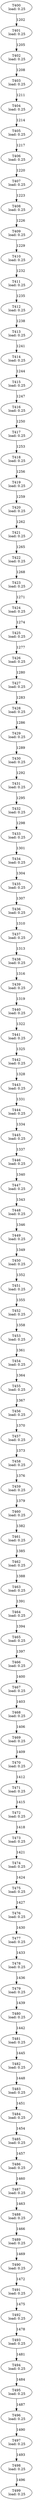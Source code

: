 digraph taskgraph {
	T400 [label= "T400\n load: 0.25"];
	T401 [label= "T401\n load: 0.25"];
	T400 -> T401[label=1202];
	T402 [label= "T402\n load: 0.25"];
	T401 -> T402[label=1205];
	T403 [label= "T403\n load: 0.25"];
	T402 -> T403[label=1208];
	T404 [label= "T404\n load: 0.25"];
	T403 -> T404[label=1211];
	T405 [label= "T405\n load: 0.25"];
	T404 -> T405[label=1214];
	T406 [label= "T406\n load: 0.25"];
	T405 -> T406[label=1217];
	T407 [label= "T407\n load: 0.25"];
	T406 -> T407[label=1220];
	T408 [label= "T408\n load: 0.25"];
	T407 -> T408[label=1223];
	T409 [label= "T409\n load: 0.25"];
	T408 -> T409[label=1226];
	T410 [label= "T410\n load: 0.25"];
	T409 -> T410[label=1229];
	T411 [label= "T411\n load: 0.25"];
	T410 -> T411[label=1232];
	T412 [label= "T412\n load: 0.25"];
	T411 -> T412[label=1235];
	T413 [label= "T413\n load: 0.25"];
	T412 -> T413[label=1238];
	T414 [label= "T414\n load: 0.25"];
	T413 -> T414[label=1241];
	T415 [label= "T415\n load: 0.25"];
	T414 -> T415[label=1244];
	T416 [label= "T416\n load: 0.25"];
	T415 -> T416[label=1247];
	T417 [label= "T417\n load: 0.25"];
	T416 -> T417[label=1250];
	T418 [label= "T418\n load: 0.25"];
	T417 -> T418[label=1253];
	T419 [label= "T419\n load: 0.25"];
	T418 -> T419[label=1256];
	T420 [label= "T420\n load: 0.25"];
	T419 -> T420[label=1259];
	T421 [label= "T421\n load: 0.25"];
	T420 -> T421[label=1262];
	T422 [label= "T422\n load: 0.25"];
	T421 -> T422[label=1265];
	T423 [label= "T423\n load: 0.25"];
	T422 -> T423[label=1268];
	T424 [label= "T424\n load: 0.25"];
	T423 -> T424[label=1271];
	T425 [label= "T425\n load: 0.25"];
	T424 -> T425[label=1274];
	T426 [label= "T426\n load: 0.25"];
	T425 -> T426[label=1277];
	T427 [label= "T427\n load: 0.25"];
	T426 -> T427[label=1280];
	T428 [label= "T428\n load: 0.25"];
	T427 -> T428[label=1283];
	T429 [label= "T429\n load: 0.25"];
	T428 -> T429[label=1286];
	T430 [label= "T430\n load: 0.25"];
	T429 -> T430[label=1289];
	T431 [label= "T431\n load: 0.25"];
	T430 -> T431[label=1292];
	T432 [label= "T432\n load: 0.25"];
	T431 -> T432[label=1295];
	T433 [label= "T433\n load: 0.25"];
	T432 -> T433[label=1298];
	T434 [label= "T434\n load: 0.25"];
	T433 -> T434[label=1301];
	T435 [label= "T435\n load: 0.25"];
	T434 -> T435[label=1304];
	T436 [label= "T436\n load: 0.25"];
	T435 -> T436[label=1307];
	T437 [label= "T437\n load: 0.25"];
	T436 -> T437[label=1310];
	T438 [label= "T438\n load: 0.25"];
	T437 -> T438[label=1313];
	T439 [label= "T439\n load: 0.25"];
	T438 -> T439[label=1316];
	T440 [label= "T440\n load: 0.25"];
	T439 -> T440[label=1319];
	T441 [label= "T441\n load: 0.25"];
	T440 -> T441[label=1322];
	T442 [label= "T442\n load: 0.25"];
	T441 -> T442[label=1325];
	T443 [label= "T443\n load: 0.25"];
	T442 -> T443[label=1328];
	T444 [label= "T444\n load: 0.25"];
	T443 -> T444[label=1331];
	T445 [label= "T445\n load: 0.25"];
	T444 -> T445[label=1334];
	T446 [label= "T446\n load: 0.25"];
	T445 -> T446[label=1337];
	T447 [label= "T447\n load: 0.25"];
	T446 -> T447[label=1340];
	T448 [label= "T448\n load: 0.25"];
	T447 -> T448[label=1343];
	T449 [label= "T449\n load: 0.25"];
	T448 -> T449[label=1346];
	T450 [label= "T450\n load: 0.25"];
	T449 -> T450[label=1349];
	T451 [label= "T451\n load: 0.25"];
	T450 -> T451[label=1352];
	T452 [label= "T452\n load: 0.25"];
	T451 -> T452[label=1355];
	T453 [label= "T453\n load: 0.25"];
	T452 -> T453[label=1358];
	T454 [label= "T454\n load: 0.25"];
	T453 -> T454[label=1361];
	T455 [label= "T455\n load: 0.25"];
	T454 -> T455[label=1364];
	T456 [label= "T456\n load: 0.25"];
	T455 -> T456[label=1367];
	T457 [label= "T457\n load: 0.25"];
	T456 -> T457[label=1370];
	T458 [label= "T458\n load: 0.25"];
	T457 -> T458[label=1373];
	T459 [label= "T459\n load: 0.25"];
	T458 -> T459[label=1376];
	T460 [label= "T460\n load: 0.25"];
	T459 -> T460[label=1379];
	T461 [label= "T461\n load: 0.25"];
	T460 -> T461[label=1382];
	T462 [label= "T462\n load: 0.25"];
	T461 -> T462[label=1385];
	T463 [label= "T463\n load: 0.25"];
	T462 -> T463[label=1388];
	T464 [label= "T464\n load: 0.25"];
	T463 -> T464[label=1391];
	T465 [label= "T465\n load: 0.25"];
	T464 -> T465[label=1394];
	T466 [label= "T466\n load: 0.25"];
	T465 -> T466[label=1397];
	T467 [label= "T467\n load: 0.25"];
	T466 -> T467[label=1400];
	T468 [label= "T468\n load: 0.25"];
	T467 -> T468[label=1403];
	T469 [label= "T469\n load: 0.25"];
	T468 -> T469[label=1406];
	T470 [label= "T470\n load: 0.25"];
	T469 -> T470[label=1409];
	T471 [label= "T471\n load: 0.25"];
	T470 -> T471[label=1412];
	T472 [label= "T472\n load: 0.25"];
	T471 -> T472[label=1415];
	T473 [label= "T473\n load: 0.25"];
	T472 -> T473[label=1418];
	T474 [label= "T474\n load: 0.25"];
	T473 -> T474[label=1421];
	T475 [label= "T475\n load: 0.25"];
	T474 -> T475[label=1424];
	T476 [label= "T476\n load: 0.25"];
	T475 -> T476[label=1427];
	T477 [label= "T477\n load: 0.25"];
	T476 -> T477[label=1430];
	T478 [label= "T478\n load: 0.25"];
	T477 -> T478[label=1433];
	T479 [label= "T479\n load: 0.25"];
	T478 -> T479[label=1436];
	T480 [label= "T480\n load: 0.25"];
	T479 -> T480[label=1439];
	T481 [label= "T481\n load: 0.25"];
	T480 -> T481[label=1442];
	T482 [label= "T482\n load: 0.25"];
	T481 -> T482[label=1445];
	T483 [label= "T483\n load: 0.25"];
	T482 -> T483[label=1448];
	T484 [label= "T484\n load: 0.25"];
	T483 -> T484[label=1451];
	T485 [label= "T485\n load: 0.25"];
	T484 -> T485[label=1454];
	T486 [label= "T486\n load: 0.25"];
	T485 -> T486[label=1457];
	T487 [label= "T487\n load: 0.25"];
	T486 -> T487[label=1460];
	T488 [label= "T488\n load: 0.25"];
	T487 -> T488[label=1463];
	T489 [label= "T489\n load: 0.25"];
	T488 -> T489[label=1466];
	T490 [label= "T490\n load: 0.25"];
	T489 -> T490[label=1469];
	T491 [label= "T491\n load: 0.25"];
	T490 -> T491[label=1472];
	T492 [label= "T492\n load: 0.25"];
	T491 -> T492[label=1475];
	T493 [label= "T493\n load: 0.25"];
	T492 -> T493[label=1478];
	T494 [label= "T494\n load: 0.25"];
	T493 -> T494[label=1481];
	T495 [label= "T495\n load: 0.25"];
	T494 -> T495[label=1484];
	T496 [label= "T496\n load: 0.25"];
	T495 -> T496[label=1487];
	T497 [label= "T497\n load: 0.25"];
	T496 -> T497[label=1490];
	T498 [label= "T498\n load: 0.25"];
	T497 -> T498[label=1493];
	T499 [label= "T499\n load: 0.25"];
	T498 -> T499[label=1496];
}